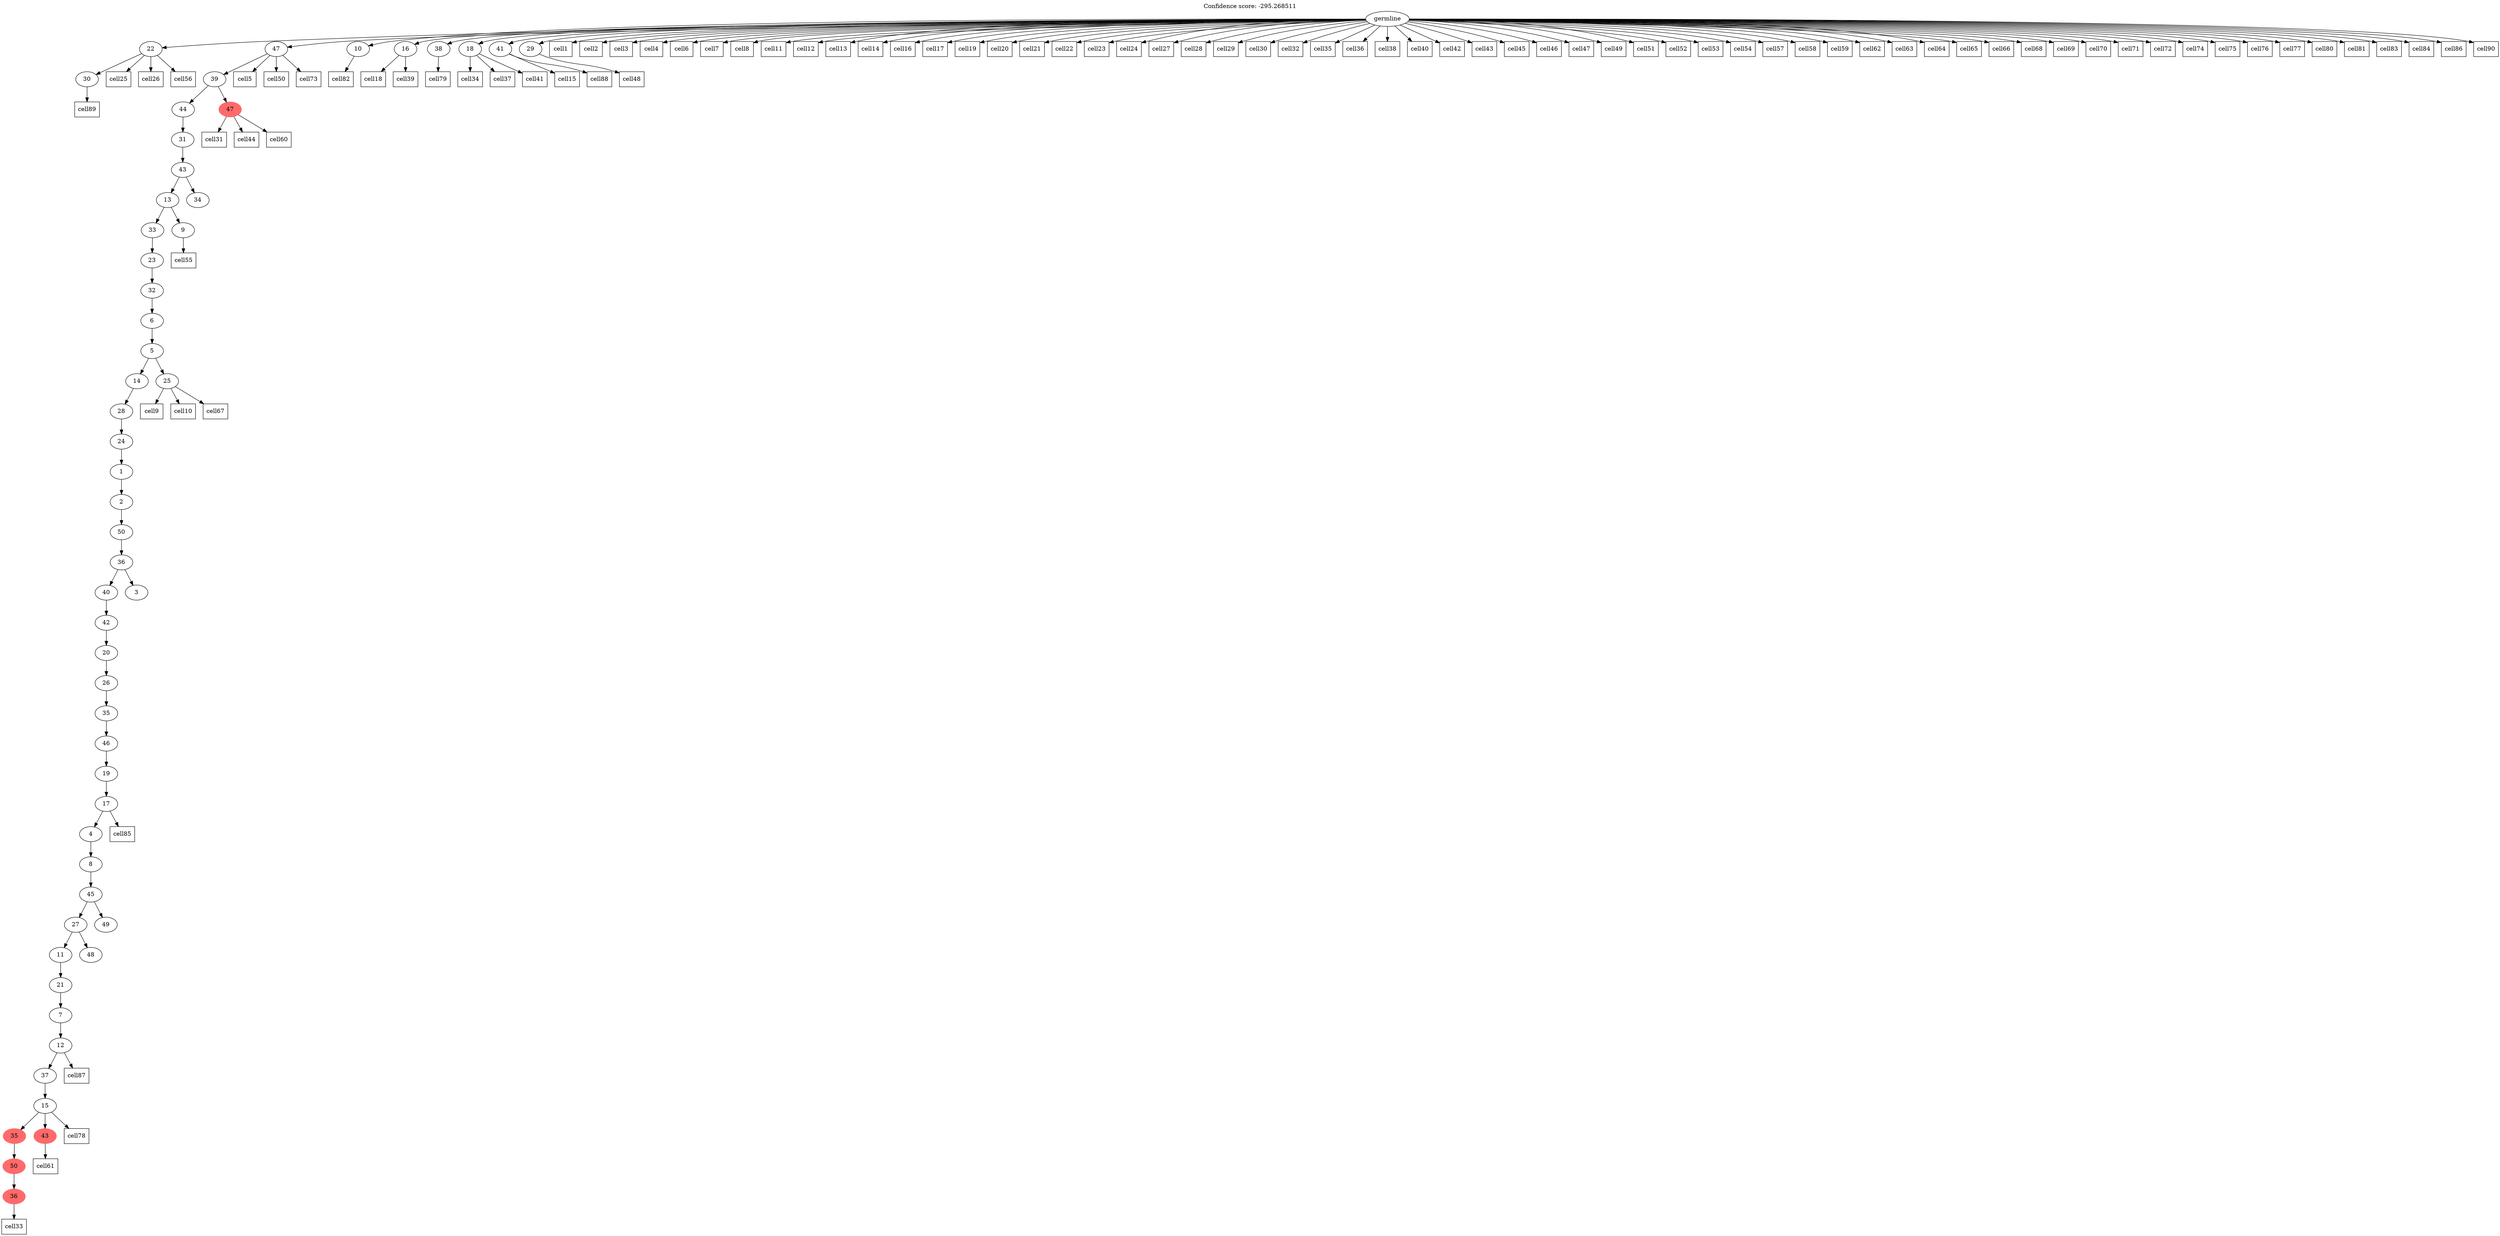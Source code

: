 digraph g {
	"52" -> "53";
	"53" [label="30"];
	"42" -> "43";
	"43" [color=indianred1, style=filled, label="36"];
	"41" -> "42";
	"42" [color=indianred1, style=filled, label="50"];
	"39" -> "40";
	"40" [color=indianred1, style=filled, label="43"];
	"39" -> "41";
	"41" [color=indianred1, style=filled, label="35"];
	"38" -> "39";
	"39" [label="15"];
	"37" -> "38";
	"38" [label="37"];
	"36" -> "37";
	"37" [label="12"];
	"35" -> "36";
	"36" [label="7"];
	"34" -> "35";
	"35" [label="21"];
	"33" -> "34";
	"34" [label="11"];
	"33" -> "44";
	"44" [label="48"];
	"32" -> "33";
	"33" [label="27"];
	"32" -> "45";
	"45" [label="49"];
	"31" -> "32";
	"32" [label="45"];
	"30" -> "31";
	"31" [label="8"];
	"29" -> "30";
	"30" [label="4"];
	"28" -> "29";
	"29" [label="17"];
	"27" -> "28";
	"28" [label="19"];
	"26" -> "27";
	"27" [label="46"];
	"25" -> "26";
	"26" [label="35"];
	"24" -> "25";
	"25" [label="26"];
	"23" -> "24";
	"24" [label="20"];
	"22" -> "23";
	"23" [label="42"];
	"21" -> "22";
	"22" [label="40"];
	"21" -> "46";
	"46" [label="3"];
	"20" -> "21";
	"21" [label="36"];
	"19" -> "20";
	"20" [label="50"];
	"18" -> "19";
	"19" [label="2"];
	"17" -> "18";
	"18" [label="1"];
	"16" -> "17";
	"17" [label="24"];
	"15" -> "16";
	"16" [label="28"];
	"14" -> "15";
	"15" [label="14"];
	"14" -> "47";
	"47" [label="25"];
	"13" -> "14";
	"14" [label="5"];
	"12" -> "13";
	"13" [label="6"];
	"11" -> "12";
	"12" [label="32"];
	"10" -> "11";
	"11" [label="23"];
	"9" -> "10";
	"10" [label="33"];
	"9" -> "48";
	"48" [label="9"];
	"8" -> "9";
	"9" [label="13"];
	"8" -> "49";
	"49" [label="34"];
	"7" -> "8";
	"8" [label="43"];
	"6" -> "7";
	"7" [label="31"];
	"5" -> "6";
	"6" [label="44"];
	"5" -> "50";
	"50" [color=indianred1, style=filled, label="47"];
	"4" -> "5";
	"5" [label="39"];
	"0" -> "1";
	"1" [label="10"];
	"0" -> "2";
	"2" [label="16"];
	"0" -> "3";
	"3" [label="38"];
	"0" -> "4";
	"4" [label="47"];
	"0" -> "51";
	"51" [label="18"];
	"0" -> "52";
	"52" [label="22"];
	"0" -> "54";
	"54" [label="41"];
	"0" -> "55";
	"55" [label="29"];
	"0" [label="germline"];
	"0" -> "cell1";
	"cell1" [shape=box];
	"0" -> "cell2";
	"cell2" [shape=box];
	"0" -> "cell3";
	"cell3" [shape=box];
	"0" -> "cell4";
	"cell4" [shape=box];
	"4" -> "cell5";
	"cell5" [shape=box];
	"0" -> "cell6";
	"cell6" [shape=box];
	"0" -> "cell7";
	"cell7" [shape=box];
	"0" -> "cell8";
	"cell8" [shape=box];
	"47" -> "cell9";
	"cell9" [shape=box];
	"47" -> "cell10";
	"cell10" [shape=box];
	"0" -> "cell11";
	"cell11" [shape=box];
	"0" -> "cell12";
	"cell12" [shape=box];
	"0" -> "cell13";
	"cell13" [shape=box];
	"0" -> "cell14";
	"cell14" [shape=box];
	"54" -> "cell15";
	"cell15" [shape=box];
	"0" -> "cell16";
	"cell16" [shape=box];
	"0" -> "cell17";
	"cell17" [shape=box];
	"2" -> "cell18";
	"cell18" [shape=box];
	"0" -> "cell19";
	"cell19" [shape=box];
	"0" -> "cell20";
	"cell20" [shape=box];
	"0" -> "cell21";
	"cell21" [shape=box];
	"0" -> "cell22";
	"cell22" [shape=box];
	"0" -> "cell23";
	"cell23" [shape=box];
	"0" -> "cell24";
	"cell24" [shape=box];
	"52" -> "cell25";
	"cell25" [shape=box];
	"52" -> "cell26";
	"cell26" [shape=box];
	"0" -> "cell27";
	"cell27" [shape=box];
	"0" -> "cell28";
	"cell28" [shape=box];
	"0" -> "cell29";
	"cell29" [shape=box];
	"0" -> "cell30";
	"cell30" [shape=box];
	"50" -> "cell31";
	"cell31" [shape=box];
	"0" -> "cell32";
	"cell32" [shape=box];
	"43" -> "cell33";
	"cell33" [shape=box];
	"51" -> "cell34";
	"cell34" [shape=box];
	"0" -> "cell35";
	"cell35" [shape=box];
	"0" -> "cell36";
	"cell36" [shape=box];
	"51" -> "cell37";
	"cell37" [shape=box];
	"0" -> "cell38";
	"cell38" [shape=box];
	"2" -> "cell39";
	"cell39" [shape=box];
	"0" -> "cell40";
	"cell40" [shape=box];
	"51" -> "cell41";
	"cell41" [shape=box];
	"0" -> "cell42";
	"cell42" [shape=box];
	"0" -> "cell43";
	"cell43" [shape=box];
	"50" -> "cell44";
	"cell44" [shape=box];
	"0" -> "cell45";
	"cell45" [shape=box];
	"0" -> "cell46";
	"cell46" [shape=box];
	"0" -> "cell47";
	"cell47" [shape=box];
	"55" -> "cell48";
	"cell48" [shape=box];
	"0" -> "cell49";
	"cell49" [shape=box];
	"4" -> "cell50";
	"cell50" [shape=box];
	"0" -> "cell51";
	"cell51" [shape=box];
	"0" -> "cell52";
	"cell52" [shape=box];
	"0" -> "cell53";
	"cell53" [shape=box];
	"0" -> "cell54";
	"cell54" [shape=box];
	"48" -> "cell55";
	"cell55" [shape=box];
	"52" -> "cell56";
	"cell56" [shape=box];
	"0" -> "cell57";
	"cell57" [shape=box];
	"0" -> "cell58";
	"cell58" [shape=box];
	"0" -> "cell59";
	"cell59" [shape=box];
	"50" -> "cell60";
	"cell60" [shape=box];
	"40" -> "cell61";
	"cell61" [shape=box];
	"0" -> "cell62";
	"cell62" [shape=box];
	"0" -> "cell63";
	"cell63" [shape=box];
	"0" -> "cell64";
	"cell64" [shape=box];
	"0" -> "cell65";
	"cell65" [shape=box];
	"0" -> "cell66";
	"cell66" [shape=box];
	"47" -> "cell67";
	"cell67" [shape=box];
	"0" -> "cell68";
	"cell68" [shape=box];
	"0" -> "cell69";
	"cell69" [shape=box];
	"0" -> "cell70";
	"cell70" [shape=box];
	"0" -> "cell71";
	"cell71" [shape=box];
	"0" -> "cell72";
	"cell72" [shape=box];
	"4" -> "cell73";
	"cell73" [shape=box];
	"0" -> "cell74";
	"cell74" [shape=box];
	"0" -> "cell75";
	"cell75" [shape=box];
	"0" -> "cell76";
	"cell76" [shape=box];
	"0" -> "cell77";
	"cell77" [shape=box];
	"39" -> "cell78";
	"cell78" [shape=box];
	"3" -> "cell79";
	"cell79" [shape=box];
	"0" -> "cell80";
	"cell80" [shape=box];
	"0" -> "cell81";
	"cell81" [shape=box];
	"1" -> "cell82";
	"cell82" [shape=box];
	"0" -> "cell83";
	"cell83" [shape=box];
	"0" -> "cell84";
	"cell84" [shape=box];
	"29" -> "cell85";
	"cell85" [shape=box];
	"0" -> "cell86";
	"cell86" [shape=box];
	"37" -> "cell87";
	"cell87" [shape=box];
	"54" -> "cell88";
	"cell88" [shape=box];
	"53" -> "cell89";
	"cell89" [shape=box];
	"0" -> "cell90";
	"cell90" [shape=box];
	labelloc="t";
	label="Confidence score: -295.268511";
}

